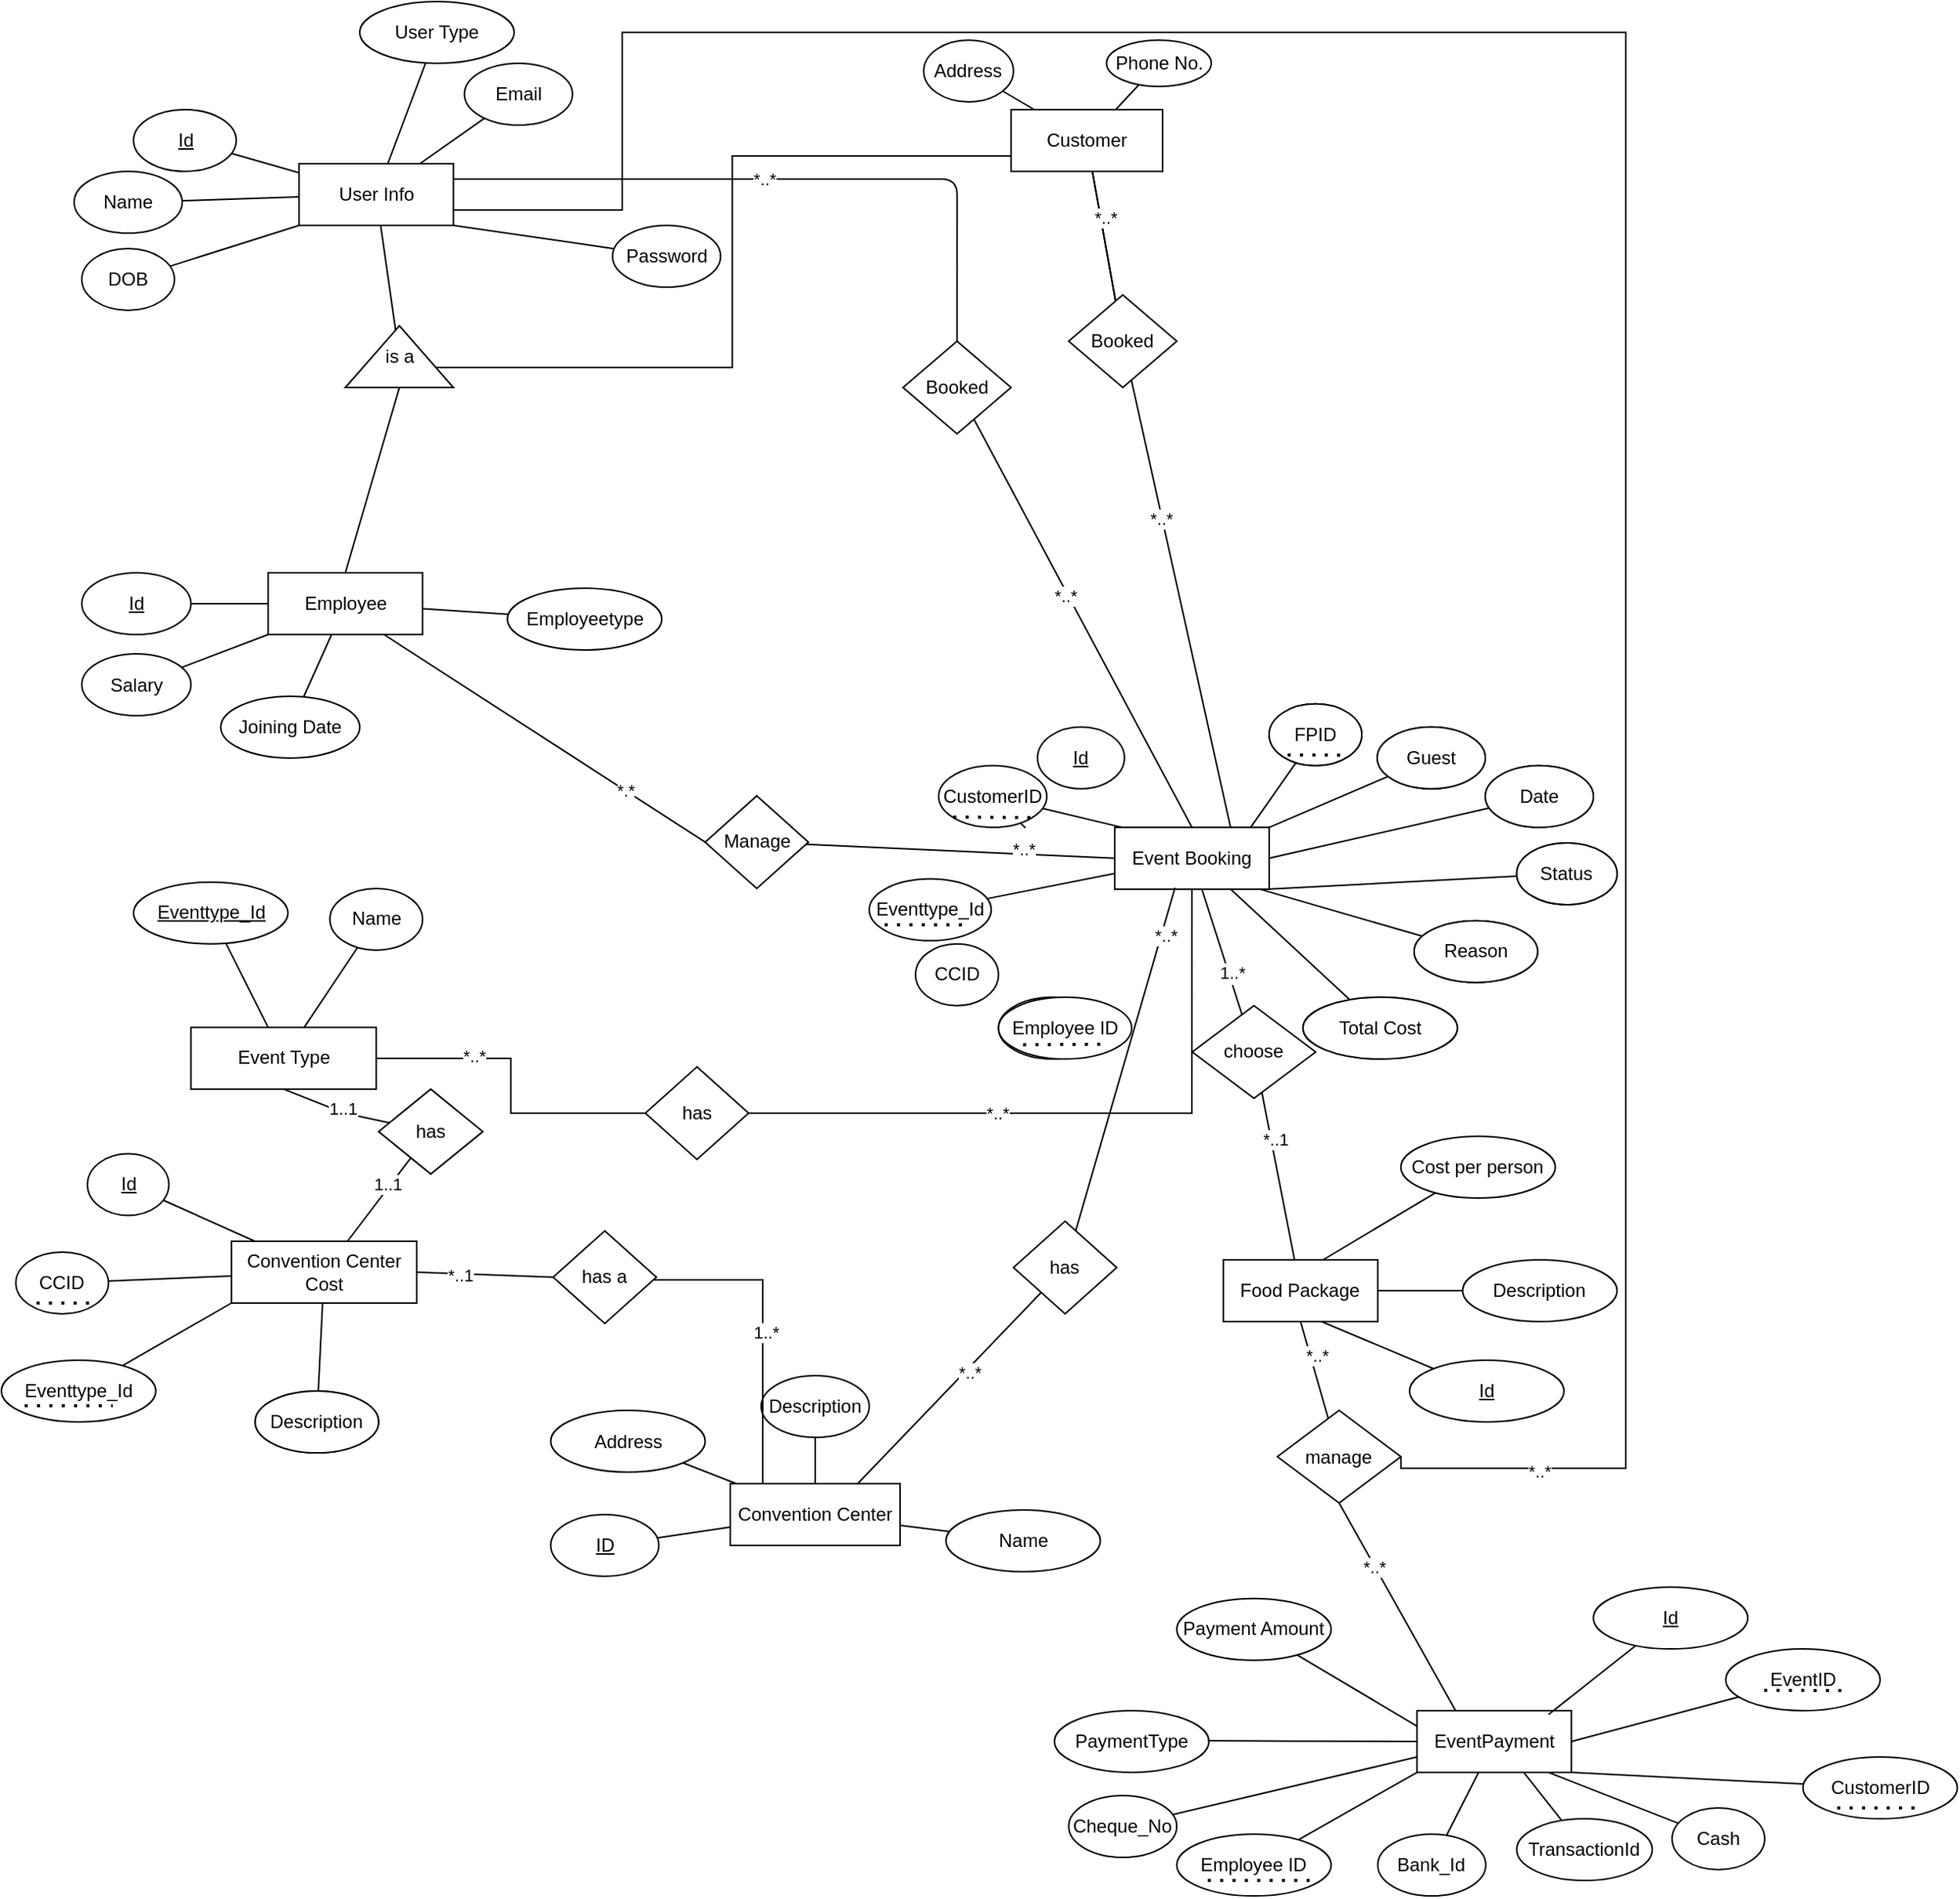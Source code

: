 <mxfile version="14.7.2" type="github">
  <diagram id="667UKBAZMkuKN2_vxPIx" name="Page-1">
    <mxGraphModel dx="854" dy="1568" grid="1" gridSize="10" guides="1" tooltips="1" connect="1" arrows="1" fold="1" page="1" pageScale="1" pageWidth="850" pageHeight="1100" math="0" shadow="0">
      <root>
        <mxCell id="0" />
        <mxCell id="1" parent="0" />
        <mxCell id="iq4_zU8uzsKBCmtEDNEx-7" value="Convention Center Cost" style="whiteSpace=wrap;html=1;align=center;" parent="1" vertex="1">
          <mxGeometry x="156.89" y="663" width="120" height="40" as="geometry" />
        </mxCell>
        <mxCell id="ZvQljmAucY4WJeobZymg-52" value="" style="edgeStyle=none;rounded=0;orthogonalLoop=1;jettySize=auto;html=1;startArrow=none;startFill=0;endArrow=none;endFill=0;" parent="1" source="iq4_zU8uzsKBCmtEDNEx-9" target="iq4_zU8uzsKBCmtEDNEx-7" edge="1">
          <mxGeometry relative="1" as="geometry" />
        </mxCell>
        <mxCell id="iq4_zU8uzsKBCmtEDNEx-9" value="CCID" style="ellipse;whiteSpace=wrap;html=1;align=center;" parent="1" vertex="1">
          <mxGeometry x="17.25" y="670" width="60" height="40" as="geometry" />
        </mxCell>
        <mxCell id="ZvQljmAucY4WJeobZymg-53" value="" style="edgeStyle=none;rounded=0;orthogonalLoop=1;jettySize=auto;html=1;startArrow=none;startFill=0;endArrow=none;endFill=0;entryX=0;entryY=1;entryDx=0;entryDy=0;" parent="1" source="iq4_zU8uzsKBCmtEDNEx-10" target="iq4_zU8uzsKBCmtEDNEx-7" edge="1">
          <mxGeometry relative="1" as="geometry" />
        </mxCell>
        <mxCell id="iq4_zU8uzsKBCmtEDNEx-10" value="Eventtype_Id" style="ellipse;whiteSpace=wrap;html=1;align=center;" parent="1" vertex="1">
          <mxGeometry x="7.92" y="740" width="100" height="40" as="geometry" />
        </mxCell>
        <mxCell id="iq4_zU8uzsKBCmtEDNEx-11" value="Description" style="ellipse;whiteSpace=wrap;html=1;align=center;" parent="1" vertex="1">
          <mxGeometry x="172.25" y="760" width="80" height="40" as="geometry" />
        </mxCell>
        <mxCell id="ZvQljmAucY4WJeobZymg-54" value="" style="edgeStyle=none;rounded=0;orthogonalLoop=1;jettySize=auto;html=1;startArrow=none;startFill=0;endArrow=none;endFill=0;" parent="1" source="iq4_zU8uzsKBCmtEDNEx-16" target="iq4_zU8uzsKBCmtEDNEx-7" edge="1">
          <mxGeometry relative="1" as="geometry" />
        </mxCell>
        <mxCell id="iq4_zU8uzsKBCmtEDNEx-16" value="Description" style="ellipse;whiteSpace=wrap;html=1;align=center;" parent="1" vertex="1">
          <mxGeometry x="172.25" y="760" width="80" height="40" as="geometry" />
        </mxCell>
        <mxCell id="ZvQljmAucY4WJeobZymg-81" value="" style="edgeStyle=none;rounded=0;orthogonalLoop=1;jettySize=auto;html=1;startArrow=none;startFill=0;endArrow=none;endFill=0;" parent="1" source="iq4_zU8uzsKBCmtEDNEx-24" target="iq4_zU8uzsKBCmtEDNEx-34" edge="1">
          <mxGeometry relative="1" as="geometry" />
        </mxCell>
        <mxCell id="iq4_zU8uzsKBCmtEDNEx-24" value="User Type" style="ellipse;whiteSpace=wrap;html=1;align=center;" parent="1" vertex="1">
          <mxGeometry x="240.0" y="-140.0" width="100" height="40" as="geometry" />
        </mxCell>
        <mxCell id="iq4_zU8uzsKBCmtEDNEx-34" value="User Info" style="whiteSpace=wrap;html=1;align=center;" parent="1" vertex="1">
          <mxGeometry x="200.69" y="-35" width="100" height="40" as="geometry" />
        </mxCell>
        <mxCell id="ZvQljmAucY4WJeobZymg-86" value="" style="edgeStyle=none;rounded=0;orthogonalLoop=1;jettySize=auto;html=1;startArrow=none;startFill=0;endArrow=none;endFill=0;" parent="1" source="iq4_zU8uzsKBCmtEDNEx-36" target="iq4_zU8uzsKBCmtEDNEx-34" edge="1">
          <mxGeometry relative="1" as="geometry" />
        </mxCell>
        <mxCell id="iq4_zU8uzsKBCmtEDNEx-36" value="Name" style="ellipse;whiteSpace=wrap;html=1;align=center;" parent="1" vertex="1">
          <mxGeometry x="55.01" y="-30" width="70" height="40" as="geometry" />
        </mxCell>
        <mxCell id="ZvQljmAucY4WJeobZymg-87" value="" style="edgeStyle=none;rounded=0;orthogonalLoop=1;jettySize=auto;html=1;startArrow=none;startFill=0;endArrow=none;endFill=0;entryX=0;entryY=1;entryDx=0;entryDy=0;" parent="1" source="iq4_zU8uzsKBCmtEDNEx-37" target="iq4_zU8uzsKBCmtEDNEx-34" edge="1">
          <mxGeometry relative="1" as="geometry" />
        </mxCell>
        <mxCell id="iq4_zU8uzsKBCmtEDNEx-37" value="DOB" style="ellipse;whiteSpace=wrap;html=1;align=center;" parent="1" vertex="1">
          <mxGeometry x="60" y="20" width="60" height="40" as="geometry" />
        </mxCell>
        <mxCell id="FkGovBZL00Y8VWw1nEfv-1" value="" style="rounded=0;orthogonalLoop=1;jettySize=auto;html=1;endArrow=none;endFill=0;" edge="1" parent="1" source="iq4_zU8uzsKBCmtEDNEx-38" target="eFthh9odj2DSjUtI8JYg-9">
          <mxGeometry relative="1" as="geometry" />
        </mxCell>
        <mxCell id="iq4_zU8uzsKBCmtEDNEx-38" value="Address" style="ellipse;whiteSpace=wrap;html=1;align=center;" parent="1" vertex="1">
          <mxGeometry x="605.28" y="-115" width="58.14" height="40" as="geometry" />
        </mxCell>
        <mxCell id="ZvQljmAucY4WJeobZymg-89" value="" style="rounded=0;orthogonalLoop=1;jettySize=auto;html=1;startArrow=none;startFill=0;endArrow=none;endFill=0;" parent="1" source="iq4_zU8uzsKBCmtEDNEx-39" target="iq4_zU8uzsKBCmtEDNEx-34" edge="1">
          <mxGeometry relative="1" as="geometry" />
        </mxCell>
        <mxCell id="iq4_zU8uzsKBCmtEDNEx-39" value="Email" style="ellipse;whiteSpace=wrap;html=1;align=center;" parent="1" vertex="1">
          <mxGeometry x="307.81" y="-100" width="70" height="40" as="geometry" />
        </mxCell>
        <mxCell id="FkGovBZL00Y8VWw1nEfv-2" value="" style="edgeStyle=none;rounded=0;orthogonalLoop=1;jettySize=auto;html=1;endArrow=none;endFill=0;" edge="1" parent="1" source="iq4_zU8uzsKBCmtEDNEx-40" target="eFthh9odj2DSjUtI8JYg-9">
          <mxGeometry relative="1" as="geometry" />
        </mxCell>
        <mxCell id="iq4_zU8uzsKBCmtEDNEx-40" value="Phone No." style="ellipse;whiteSpace=wrap;html=1;align=center;" parent="1" vertex="1">
          <mxGeometry x="723.73" y="-115" width="67.82" height="30" as="geometry" />
        </mxCell>
        <mxCell id="iq4_zU8uzsKBCmtEDNEx-41" value="" style="line;strokeWidth=1;rotatable=0;dashed=0;labelPosition=right;align=left;verticalAlign=middle;spacingTop=0;spacingLeft=6;points=[];portConstraint=eastwest;" parent="1" vertex="1">
          <mxGeometry x="257.5" y="-80" height="10" as="geometry" />
        </mxCell>
        <mxCell id="iq4_zU8uzsKBCmtEDNEx-103" value="Employee" style="whiteSpace=wrap;html=1;align=center;" parent="1" vertex="1">
          <mxGeometry x="180.69" y="230" width="100" height="40" as="geometry" />
        </mxCell>
        <mxCell id="ZvQljmAucY4WJeobZymg-62" value="" style="edgeStyle=none;rounded=0;orthogonalLoop=1;jettySize=auto;html=1;startArrow=none;startFill=0;endArrow=none;endFill=0;" parent="1" source="iq4_zU8uzsKBCmtEDNEx-105" target="iq4_zU8uzsKBCmtEDNEx-103" edge="1">
          <mxGeometry relative="1" as="geometry" />
        </mxCell>
        <mxCell id="iq4_zU8uzsKBCmtEDNEx-105" value="Joining Date" style="ellipse;whiteSpace=wrap;html=1;align=center;" parent="1" vertex="1">
          <mxGeometry x="150" y="310" width="90" height="40" as="geometry" />
        </mxCell>
        <mxCell id="ZvQljmAucY4WJeobZymg-60" value="" style="edgeStyle=none;rounded=0;orthogonalLoop=1;jettySize=auto;html=1;startArrow=none;startFill=0;endArrow=none;endFill=0;" parent="1" source="iq4_zU8uzsKBCmtEDNEx-111" target="iq4_zU8uzsKBCmtEDNEx-103" edge="1">
          <mxGeometry relative="1" as="geometry" />
        </mxCell>
        <mxCell id="iq4_zU8uzsKBCmtEDNEx-111" value="Id" style="ellipse;whiteSpace=wrap;html=1;align=center;fontStyle=4;" parent="1" vertex="1">
          <mxGeometry x="60" y="230" width="70.69" height="40" as="geometry" />
        </mxCell>
        <mxCell id="ZvQljmAucY4WJeobZymg-63" value="" style="edgeStyle=none;rounded=0;orthogonalLoop=1;jettySize=auto;html=1;startArrow=none;startFill=0;endArrow=none;endFill=0;" parent="1" source="iq4_zU8uzsKBCmtEDNEx-112" target="iq4_zU8uzsKBCmtEDNEx-103" edge="1">
          <mxGeometry relative="1" as="geometry" />
        </mxCell>
        <mxCell id="iq4_zU8uzsKBCmtEDNEx-112" value="Employeetype" style="ellipse;whiteSpace=wrap;html=1;align=center;" parent="1" vertex="1">
          <mxGeometry x="335.64" y="240" width="100" height="40" as="geometry" />
        </mxCell>
        <mxCell id="ZvQljmAucY4WJeobZymg-61" value="" style="edgeStyle=none;rounded=0;orthogonalLoop=1;jettySize=auto;html=1;startArrow=none;startFill=0;endArrow=none;endFill=0;entryX=0;entryY=1;entryDx=0;entryDy=0;" parent="1" source="iq4_zU8uzsKBCmtEDNEx-113" target="iq4_zU8uzsKBCmtEDNEx-103" edge="1">
          <mxGeometry relative="1" as="geometry" />
        </mxCell>
        <mxCell id="iq4_zU8uzsKBCmtEDNEx-113" value="Salary" style="ellipse;whiteSpace=wrap;html=1;align=center;" parent="1" vertex="1">
          <mxGeometry x="60" y="282.5" width="70.69" height="40" as="geometry" />
        </mxCell>
        <mxCell id="Gzfp780XZHJY38I-ThZH-5" value="" style="edgeStyle=none;rounded=0;orthogonalLoop=1;jettySize=auto;html=1;endArrow=none;endFill=0;entryX=0.5;entryY=0;entryDx=0;entryDy=0;exitX=0;exitY=0.5;exitDx=0;exitDy=0;" parent="1" source="3g2rc1PWCCfqW4LrIphg-3" target="iq4_zU8uzsKBCmtEDNEx-103" edge="1">
          <mxGeometry relative="1" as="geometry">
            <mxPoint x="259.263" y="123.885" as="sourcePoint" />
          </mxGeometry>
        </mxCell>
        <mxCell id="3g2rc1PWCCfqW4LrIphg-2" value="" style="edgeStyle=orthogonalEdgeStyle;rounded=0;orthogonalLoop=1;jettySize=auto;html=1;entryX=0;entryY=0.75;entryDx=0;entryDy=0;endArrow=none;endFill=0;exitX=0.325;exitY=0.821;exitDx=0;exitDy=0;exitPerimeter=0;" parent="1" source="3g2rc1PWCCfqW4LrIphg-3" target="eFthh9odj2DSjUtI8JYg-9" edge="1">
          <mxGeometry relative="1" as="geometry">
            <mxPoint x="297.25" y="100" as="sourcePoint" />
          </mxGeometry>
        </mxCell>
        <mxCell id="iq4_zU8uzsKBCmtEDNEx-152" value="Event" style="whiteSpace=wrap;html=1;align=center;" parent="1" vertex="1">
          <mxGeometry x="729.04" y="394.91" width="100" height="40" as="geometry" />
        </mxCell>
        <mxCell id="ZvQljmAucY4WJeobZymg-48" value="" style="edgeStyle=none;rounded=0;orthogonalLoop=1;jettySize=auto;html=1;startArrow=none;startFill=0;endArrow=none;endFill=0;entryX=0.09;entryY=0.026;entryDx=0;entryDy=0;entryPerimeter=0;" parent="1" source="iq4_zU8uzsKBCmtEDNEx-154" target="iq4_zU8uzsKBCmtEDNEx-175" edge="1">
          <mxGeometry relative="1" as="geometry">
            <mxPoint x="750" y="390" as="targetPoint" />
          </mxGeometry>
        </mxCell>
        <mxCell id="iq4_zU8uzsKBCmtEDNEx-154" value="CustomerID" style="ellipse;whiteSpace=wrap;html=1;align=center;" parent="1" vertex="1">
          <mxGeometry x="615" y="354.91" width="70" height="40" as="geometry" />
        </mxCell>
        <mxCell id="iq4_zU8uzsKBCmtEDNEx-157" value="FPID" style="ellipse;whiteSpace=wrap;html=1;align=center;" parent="1" vertex="1">
          <mxGeometry x="829.04" y="314.91" width="60" height="40" as="geometry" />
        </mxCell>
        <mxCell id="iq4_zU8uzsKBCmtEDNEx-158" value="Guest" style="ellipse;whiteSpace=wrap;html=1;align=center;" parent="1" vertex="1">
          <mxGeometry x="899.04" y="329.91" width="70" height="40" as="geometry" />
        </mxCell>
        <mxCell id="iq4_zU8uzsKBCmtEDNEx-159" value="Date" style="ellipse;whiteSpace=wrap;html=1;align=center;" parent="1" vertex="1">
          <mxGeometry x="969.04" y="354.91" width="70" height="40" as="geometry" />
        </mxCell>
        <mxCell id="iq4_zU8uzsKBCmtEDNEx-160" value="Status" style="ellipse;whiteSpace=wrap;html=1;align=center;" parent="1" vertex="1">
          <mxGeometry x="989.37" y="404.95" width="65" height="40" as="geometry" />
        </mxCell>
        <mxCell id="iq4_zU8uzsKBCmtEDNEx-161" value="Reason" style="ellipse;whiteSpace=wrap;html=1;align=center;" parent="1" vertex="1">
          <mxGeometry x="922.93" y="455.35" width="80" height="40" as="geometry" />
        </mxCell>
        <mxCell id="iq4_zU8uzsKBCmtEDNEx-162" value="Employee ID" style="ellipse;whiteSpace=wrap;html=1;align=center;" parent="1" vertex="1">
          <mxGeometry x="653.73" y="504.91" width="70" height="40" as="geometry" />
        </mxCell>
        <mxCell id="iq4_zU8uzsKBCmtEDNEx-163" value="Total Cost" style="ellipse;whiteSpace=wrap;html=1;align=center;" parent="1" vertex="1">
          <mxGeometry x="850.96" y="504.91" width="100" height="40" as="geometry" />
        </mxCell>
        <mxCell id="iq4_zU8uzsKBCmtEDNEx-175" value="Event Booking" style="whiteSpace=wrap;html=1;align=center;" parent="1" vertex="1">
          <mxGeometry x="729.04" y="394.91" width="100" height="40" as="geometry" />
        </mxCell>
        <mxCell id="ZvQljmAucY4WJeobZymg-37" value="" style="edgeStyle=none;rounded=0;orthogonalLoop=1;jettySize=auto;html=1;startArrow=none;startFill=0;endArrow=none;endFill=0;entryX=0.88;entryY=0.001;entryDx=0;entryDy=0;entryPerimeter=0;" parent="1" source="iq4_zU8uzsKBCmtEDNEx-180" target="iq4_zU8uzsKBCmtEDNEx-175" edge="1">
          <mxGeometry relative="1" as="geometry" />
        </mxCell>
        <mxCell id="iq4_zU8uzsKBCmtEDNEx-180" value="FPID" style="ellipse;whiteSpace=wrap;html=1;align=center;" parent="1" vertex="1">
          <mxGeometry x="829.04" y="314.91" width="60" height="40" as="geometry" />
        </mxCell>
        <mxCell id="ZvQljmAucY4WJeobZymg-38" value="" style="edgeStyle=none;rounded=0;orthogonalLoop=1;jettySize=auto;html=1;startArrow=none;startFill=0;endArrow=none;endFill=0;entryX=1;entryY=0;entryDx=0;entryDy=0;" parent="1" source="iq4_zU8uzsKBCmtEDNEx-181" target="iq4_zU8uzsKBCmtEDNEx-175" edge="1">
          <mxGeometry relative="1" as="geometry" />
        </mxCell>
        <mxCell id="iq4_zU8uzsKBCmtEDNEx-181" value="Guest" style="ellipse;whiteSpace=wrap;html=1;align=center;" parent="1" vertex="1">
          <mxGeometry x="899.04" y="329.91" width="70" height="40" as="geometry" />
        </mxCell>
        <mxCell id="ZvQljmAucY4WJeobZymg-40" value="" style="edgeStyle=none;rounded=0;orthogonalLoop=1;jettySize=auto;html=1;startArrow=none;startFill=0;endArrow=none;endFill=0;entryX=1;entryY=0.5;entryDx=0;entryDy=0;" parent="1" source="iq4_zU8uzsKBCmtEDNEx-182" target="iq4_zU8uzsKBCmtEDNEx-175" edge="1">
          <mxGeometry relative="1" as="geometry">
            <mxPoint x="964" y="361" as="targetPoint" />
          </mxGeometry>
        </mxCell>
        <mxCell id="iq4_zU8uzsKBCmtEDNEx-182" value="Date" style="ellipse;whiteSpace=wrap;html=1;align=center;" parent="1" vertex="1">
          <mxGeometry x="969.04" y="354.91" width="70" height="40" as="geometry" />
        </mxCell>
        <mxCell id="ZvQljmAucY4WJeobZymg-41" value="" style="edgeStyle=none;rounded=0;orthogonalLoop=1;jettySize=auto;html=1;startArrow=none;startFill=0;endArrow=none;endFill=0;entryX=1;entryY=1;entryDx=0;entryDy=0;" parent="1" source="iq4_zU8uzsKBCmtEDNEx-183" target="iq4_zU8uzsKBCmtEDNEx-175" edge="1">
          <mxGeometry relative="1" as="geometry" />
        </mxCell>
        <mxCell id="iq4_zU8uzsKBCmtEDNEx-183" value="Status" style="ellipse;whiteSpace=wrap;html=1;align=center;" parent="1" vertex="1">
          <mxGeometry x="989.37" y="404.95" width="65" height="40" as="geometry" />
        </mxCell>
        <mxCell id="ZvQljmAucY4WJeobZymg-42" value="" style="edgeStyle=none;rounded=0;orthogonalLoop=1;jettySize=auto;html=1;startArrow=none;startFill=0;endArrow=none;endFill=0;entryX=0.94;entryY=1.001;entryDx=0;entryDy=0;entryPerimeter=0;" parent="1" source="iq4_zU8uzsKBCmtEDNEx-184" target="iq4_zU8uzsKBCmtEDNEx-175" edge="1">
          <mxGeometry relative="1" as="geometry" />
        </mxCell>
        <mxCell id="iq4_zU8uzsKBCmtEDNEx-184" value="Reason" style="ellipse;whiteSpace=wrap;html=1;align=center;" parent="1" vertex="1">
          <mxGeometry x="922.93" y="455.35" width="80" height="40" as="geometry" />
        </mxCell>
        <mxCell id="iq4_zU8uzsKBCmtEDNEx-185" value="Employee ID" style="ellipse;whiteSpace=wrap;html=1;align=center;" parent="1" vertex="1">
          <mxGeometry x="653.73" y="504.91" width="86.27" height="40" as="geometry" />
        </mxCell>
        <mxCell id="ZvQljmAucY4WJeobZymg-43" value="" style="edgeStyle=none;rounded=0;orthogonalLoop=1;jettySize=auto;html=1;startArrow=none;startFill=0;endArrow=none;endFill=0;entryX=0.75;entryY=1;entryDx=0;entryDy=0;" parent="1" source="iq4_zU8uzsKBCmtEDNEx-186" target="iq4_zU8uzsKBCmtEDNEx-175" edge="1">
          <mxGeometry relative="1" as="geometry" />
        </mxCell>
        <mxCell id="iq4_zU8uzsKBCmtEDNEx-186" value="Total Cost" style="ellipse;whiteSpace=wrap;html=1;align=center;" parent="1" vertex="1">
          <mxGeometry x="850.96" y="504.91" width="100" height="40" as="geometry" />
        </mxCell>
        <mxCell id="iq4_zU8uzsKBCmtEDNEx-198" value="Event Type" style="rounded=0;whiteSpace=wrap;html=1;" parent="1" vertex="1">
          <mxGeometry x="130.69" y="524.45" width="120" height="40" as="geometry" />
        </mxCell>
        <mxCell id="ZvQljmAucY4WJeobZymg-59" value="" style="edgeStyle=none;rounded=0;orthogonalLoop=1;jettySize=auto;html=1;startArrow=none;startFill=0;endArrow=none;endFill=0;" parent="1" source="iq4_zU8uzsKBCmtEDNEx-200" target="iq4_zU8uzsKBCmtEDNEx-198" edge="1">
          <mxGeometry relative="1" as="geometry" />
        </mxCell>
        <mxCell id="iq4_zU8uzsKBCmtEDNEx-200" value="Name" style="ellipse;whiteSpace=wrap;html=1;align=center;" parent="1" vertex="1">
          <mxGeometry x="220.69" y="434.45" width="60" height="40" as="geometry" />
        </mxCell>
        <mxCell id="ZvQljmAucY4WJeobZymg-58" value="" style="edgeStyle=none;rounded=0;orthogonalLoop=1;jettySize=auto;html=1;startArrow=none;startFill=0;endArrow=none;endFill=0;" parent="1" source="iq4_zU8uzsKBCmtEDNEx-203" target="iq4_zU8uzsKBCmtEDNEx-198" edge="1">
          <mxGeometry relative="1" as="geometry" />
        </mxCell>
        <mxCell id="iq4_zU8uzsKBCmtEDNEx-203" value="Eventtype_Id" style="ellipse;whiteSpace=wrap;html=1;align=center;fontStyle=4;" parent="1" vertex="1">
          <mxGeometry x="93.5" y="430.35" width="100" height="40" as="geometry" />
        </mxCell>
        <mxCell id="iq4_zU8uzsKBCmtEDNEx-205" value="Id" style="ellipse;whiteSpace=wrap;html=1;align=center;fontStyle=4;" parent="1" vertex="1">
          <mxGeometry x="679.04" y="329.91" width="56.27" height="40" as="geometry" />
        </mxCell>
        <mxCell id="ZvQljmAucY4WJeobZymg-46" value="" style="edgeStyle=none;rounded=0;orthogonalLoop=1;jettySize=auto;html=1;startArrow=none;startFill=0;endArrow=none;endFill=0;" parent="1" source="iq4_zU8uzsKBCmtEDNEx-206" target="iq4_zU8uzsKBCmtEDNEx-175" edge="1">
          <mxGeometry relative="1" as="geometry" />
        </mxCell>
        <mxCell id="iq4_zU8uzsKBCmtEDNEx-206" value="Eventtype_Id" style="ellipse;whiteSpace=wrap;html=1;align=center;" parent="1" vertex="1">
          <mxGeometry x="570" y="428.3" width="79.04" height="40" as="geometry" />
        </mxCell>
        <mxCell id="iq4_zU8uzsKBCmtEDNEx-208" value="CCID" style="ellipse;whiteSpace=wrap;html=1;align=center;" parent="1" vertex="1">
          <mxGeometry x="600" y="470.35" width="53.73" height="40" as="geometry" />
        </mxCell>
        <mxCell id="iq4_zU8uzsKBCmtEDNEx-222" value="Food Package" style="whiteSpace=wrap;html=1;align=center;" parent="1" vertex="1">
          <mxGeometry x="799.37" y="675" width="100" height="40" as="geometry" />
        </mxCell>
        <mxCell id="ZvQljmAucY4WJeobZymg-35" value="" style="edgeStyle=none;rounded=0;orthogonalLoop=1;jettySize=auto;html=1;startArrow=none;startFill=0;endArrow=none;endFill=0;entryX=1;entryY=0.5;entryDx=0;entryDy=0;" parent="1" source="iq4_zU8uzsKBCmtEDNEx-224" target="iq4_zU8uzsKBCmtEDNEx-222" edge="1">
          <mxGeometry relative="1" as="geometry" />
        </mxCell>
        <mxCell id="iq4_zU8uzsKBCmtEDNEx-224" value="Description" style="ellipse;whiteSpace=wrap;html=1;align=center;" parent="1" vertex="1">
          <mxGeometry x="954.37" y="675" width="100" height="40" as="geometry" />
        </mxCell>
        <mxCell id="ZvQljmAucY4WJeobZymg-36" value="" style="edgeStyle=none;rounded=0;orthogonalLoop=1;jettySize=auto;html=1;startArrow=none;startFill=0;endArrow=none;endFill=0;entryX=0.646;entryY=0;entryDx=0;entryDy=0;entryPerimeter=0;" parent="1" source="iq4_zU8uzsKBCmtEDNEx-225" target="iq4_zU8uzsKBCmtEDNEx-222" edge="1">
          <mxGeometry relative="1" as="geometry" />
        </mxCell>
        <mxCell id="iq4_zU8uzsKBCmtEDNEx-225" value="Cost per person" style="ellipse;whiteSpace=wrap;html=1;align=center;" parent="1" vertex="1">
          <mxGeometry x="914.37" y="595" width="100" height="40" as="geometry" />
        </mxCell>
        <mxCell id="ZvQljmAucY4WJeobZymg-34" value="" style="rounded=0;orthogonalLoop=1;jettySize=auto;html=1;startArrow=none;startFill=0;endArrow=none;endFill=0;entryX=0.636;entryY=1;entryDx=0;entryDy=0;entryPerimeter=0;" parent="1" source="iq4_zU8uzsKBCmtEDNEx-229" target="iq4_zU8uzsKBCmtEDNEx-222" edge="1">
          <mxGeometry relative="1" as="geometry" />
        </mxCell>
        <mxCell id="iq4_zU8uzsKBCmtEDNEx-229" value="Id" style="ellipse;whiteSpace=wrap;html=1;align=center;fontStyle=4;" parent="1" vertex="1">
          <mxGeometry x="920" y="740" width="100" height="40" as="geometry" />
        </mxCell>
        <mxCell id="ZvQljmAucY4WJeobZymg-51" value="" style="edgeStyle=none;rounded=0;orthogonalLoop=1;jettySize=auto;html=1;startArrow=none;startFill=0;endArrow=none;endFill=0;" parent="1" source="iq4_zU8uzsKBCmtEDNEx-230" target="iq4_zU8uzsKBCmtEDNEx-7" edge="1">
          <mxGeometry relative="1" as="geometry" />
        </mxCell>
        <mxCell id="iq4_zU8uzsKBCmtEDNEx-230" value="Id" style="ellipse;whiteSpace=wrap;html=1;align=center;fontStyle=4;" parent="1" vertex="1">
          <mxGeometry x="63.63" y="606.25" width="52.75" height="40" as="geometry" />
        </mxCell>
        <mxCell id="iq4_zU8uzsKBCmtEDNEx-231" value="Convention Center" style="whiteSpace=wrap;html=1;align=center;" parent="1" vertex="1">
          <mxGeometry x="480" y="820" width="110" height="40" as="geometry" />
        </mxCell>
        <mxCell id="ZvQljmAucY4WJeobZymg-28" value="" style="edgeStyle=none;rounded=0;orthogonalLoop=1;jettySize=auto;html=1;startArrow=none;startFill=0;endArrow=none;endFill=0;" parent="1" source="iq4_zU8uzsKBCmtEDNEx-232" target="iq4_zU8uzsKBCmtEDNEx-231" edge="1">
          <mxGeometry relative="1" as="geometry" />
        </mxCell>
        <mxCell id="iq4_zU8uzsKBCmtEDNEx-232" value="ID" style="ellipse;whiteSpace=wrap;html=1;align=center;fontStyle=4;" parent="1" vertex="1">
          <mxGeometry x="363.73" y="840" width="70" height="40" as="geometry" />
        </mxCell>
        <mxCell id="ZvQljmAucY4WJeobZymg-27" value="" style="edgeStyle=none;rounded=0;orthogonalLoop=1;jettySize=auto;html=1;startArrow=none;startFill=0;endArrow=none;endFill=0;" parent="1" source="iq4_zU8uzsKBCmtEDNEx-240" target="iq4_zU8uzsKBCmtEDNEx-231" edge="1">
          <mxGeometry relative="1" as="geometry" />
        </mxCell>
        <mxCell id="iq4_zU8uzsKBCmtEDNEx-240" value="Address" style="ellipse;whiteSpace=wrap;html=1;align=center;" parent="1" vertex="1">
          <mxGeometry x="363.73" y="772.5" width="100" height="40" as="geometry" />
        </mxCell>
        <mxCell id="ZvQljmAucY4WJeobZymg-30" value="" style="edgeStyle=none;rounded=0;orthogonalLoop=1;jettySize=auto;html=1;startArrow=none;startFill=0;endArrow=none;endFill=0;" parent="1" source="iq4_zU8uzsKBCmtEDNEx-241" target="iq4_zU8uzsKBCmtEDNEx-231" edge="1">
          <mxGeometry relative="1" as="geometry" />
        </mxCell>
        <mxCell id="iq4_zU8uzsKBCmtEDNEx-241" value="Description" style="ellipse;whiteSpace=wrap;html=1;align=center;" parent="1" vertex="1">
          <mxGeometry x="500" y="750" width="70" height="40" as="geometry" />
        </mxCell>
        <mxCell id="ZvQljmAucY4WJeobZymg-29" value="" style="edgeStyle=none;rounded=0;orthogonalLoop=1;jettySize=auto;html=1;startArrow=none;startFill=0;endArrow=none;endFill=0;" parent="1" source="iq4_zU8uzsKBCmtEDNEx-242" target="iq4_zU8uzsKBCmtEDNEx-231" edge="1">
          <mxGeometry relative="1" as="geometry" />
        </mxCell>
        <mxCell id="iq4_zU8uzsKBCmtEDNEx-242" value="Name" style="ellipse;whiteSpace=wrap;html=1;align=center;" parent="1" vertex="1">
          <mxGeometry x="619.7" y="837.01" width="100" height="40" as="geometry" />
        </mxCell>
        <mxCell id="iq4_zU8uzsKBCmtEDNEx-243" value="EventPayment" style="whiteSpace=wrap;html=1;align=center;" parent="1" vertex="1">
          <mxGeometry x="924.78" y="967.01" width="100" height="40" as="geometry" />
        </mxCell>
        <mxCell id="ZvQljmAucY4WJeobZymg-19" value="" style="edgeStyle=none;rounded=0;orthogonalLoop=1;jettySize=auto;html=1;startArrow=none;startFill=0;endArrow=none;endFill=0;entryX=1;entryY=0.5;entryDx=0;entryDy=0;" parent="1" source="iq4_zU8uzsKBCmtEDNEx-245" target="iq4_zU8uzsKBCmtEDNEx-243" edge="1">
          <mxGeometry relative="1" as="geometry" />
        </mxCell>
        <mxCell id="iq4_zU8uzsKBCmtEDNEx-245" value="EventID" style="ellipse;whiteSpace=wrap;html=1;align=center;" parent="1" vertex="1">
          <mxGeometry x="1124.78" y="927.01" width="100" height="40" as="geometry" />
        </mxCell>
        <mxCell id="ZvQljmAucY4WJeobZymg-20" value="" style="edgeStyle=none;rounded=0;orthogonalLoop=1;jettySize=auto;html=1;startArrow=none;startFill=0;endArrow=none;endFill=0;entryX=1;entryY=1;entryDx=0;entryDy=0;" parent="1" source="iq4_zU8uzsKBCmtEDNEx-246" target="iq4_zU8uzsKBCmtEDNEx-243" edge="1">
          <mxGeometry relative="1" as="geometry" />
        </mxCell>
        <mxCell id="iq4_zU8uzsKBCmtEDNEx-246" value="CustomerID" style="ellipse;whiteSpace=wrap;html=1;align=center;" parent="1" vertex="1">
          <mxGeometry x="1174.78" y="997.01" width="100" height="40" as="geometry" />
        </mxCell>
        <mxCell id="iq4_zU8uzsKBCmtEDNEx-247" style="edgeStyle=orthogonalEdgeStyle;rounded=0;orthogonalLoop=1;jettySize=auto;html=1;exitX=0.5;exitY=1;exitDx=0;exitDy=0;" parent="1" edge="1">
          <mxGeometry relative="1" as="geometry">
            <mxPoint x="1098.44" y="917.01" as="sourcePoint" />
            <mxPoint x="1098.44" y="917.01" as="targetPoint" />
          </mxGeometry>
        </mxCell>
        <mxCell id="ZvQljmAucY4WJeobZymg-17" value="" style="edgeStyle=none;rounded=0;orthogonalLoop=1;jettySize=auto;html=1;startArrow=none;startFill=0;entryX=0;entryY=0.25;entryDx=0;entryDy=0;endArrow=none;endFill=0;" parent="1" source="iq4_zU8uzsKBCmtEDNEx-248" target="iq4_zU8uzsKBCmtEDNEx-243" edge="1">
          <mxGeometry relative="1" as="geometry" />
        </mxCell>
        <mxCell id="iq4_zU8uzsKBCmtEDNEx-248" value="Payment Amount" style="ellipse;whiteSpace=wrap;html=1;align=center;" parent="1" vertex="1">
          <mxGeometry x="769.2" y="894.34" width="100" height="40" as="geometry" />
        </mxCell>
        <mxCell id="iq4_zU8uzsKBCmtEDNEx-249" value="PaymentType" style="ellipse;whiteSpace=wrap;html=1;align=center;" parent="1" vertex="1">
          <mxGeometry x="690" y="967.01" width="100" height="40" as="geometry" />
        </mxCell>
        <mxCell id="eFthh9odj2DSjUtI8JYg-4" value="" style="edgeStyle=none;rounded=0;orthogonalLoop=1;jettySize=auto;html=1;endArrow=none;endFill=0;entryX=0;entryY=1;entryDx=0;entryDy=0;" parent="1" source="iq4_zU8uzsKBCmtEDNEx-250" target="iq4_zU8uzsKBCmtEDNEx-243" edge="1">
          <mxGeometry relative="1" as="geometry" />
        </mxCell>
        <mxCell id="iq4_zU8uzsKBCmtEDNEx-250" value="Employee ID" style="ellipse;whiteSpace=wrap;html=1;align=center;" parent="1" vertex="1">
          <mxGeometry x="769.2" y="1047.01" width="100" height="40" as="geometry" />
        </mxCell>
        <mxCell id="ZvQljmAucY4WJeobZymg-18" value="" style="edgeStyle=none;rounded=0;orthogonalLoop=1;jettySize=auto;html=1;startArrow=none;startFill=0;endArrow=none;endFill=0;entryX=0.852;entryY=0.063;entryDx=0;entryDy=0;entryPerimeter=0;" parent="1" source="iq4_zU8uzsKBCmtEDNEx-257" target="iq4_zU8uzsKBCmtEDNEx-243" edge="1">
          <mxGeometry relative="1" as="geometry" />
        </mxCell>
        <mxCell id="iq4_zU8uzsKBCmtEDNEx-257" value="Id" style="ellipse;whiteSpace=wrap;html=1;align=center;fontStyle=4;" parent="1" vertex="1">
          <mxGeometry x="1039.04" y="887.01" width="100" height="40" as="geometry" />
        </mxCell>
        <mxCell id="ZvQljmAucY4WJeobZymg-79" value="" style="rounded=0;orthogonalLoop=1;jettySize=auto;html=1;startArrow=none;startFill=0;endArrow=none;endFill=0;entryX=1;entryY=1;entryDx=0;entryDy=0;" parent="1" source="Gzfp780XZHJY38I-ThZH-1" target="iq4_zU8uzsKBCmtEDNEx-34" edge="1">
          <mxGeometry relative="1" as="geometry" />
        </mxCell>
        <mxCell id="Gzfp780XZHJY38I-ThZH-1" value="Password" style="ellipse;whiteSpace=wrap;html=1;align=center;" parent="1" vertex="1">
          <mxGeometry x="403.73" y="5" width="70" height="40" as="geometry" />
        </mxCell>
        <mxCell id="ZvQljmAucY4WJeobZymg-74" value="" style="edgeStyle=none;rounded=0;orthogonalLoop=1;jettySize=auto;html=1;startArrow=none;startFill=0;endArrow=none;endFill=0;entryX=0.5;entryY=0;entryDx=0;entryDy=0;" parent="1" source="SQVfS9ZGtGnzBnDmVaWN-7" target="iq4_zU8uzsKBCmtEDNEx-175" edge="1">
          <mxGeometry relative="1" as="geometry">
            <mxPoint x="780" y="390" as="targetPoint" />
          </mxGeometry>
        </mxCell>
        <mxCell id="G7Bkg5B2__WBxhy721gZ-2" value="*..*" style="edgeLabel;html=1;align=center;verticalAlign=middle;resizable=0;points=[];" parent="ZvQljmAucY4WJeobZymg-74" vertex="1" connectable="0">
          <mxGeometry x="-0.143" y="-2" relative="1" as="geometry">
            <mxPoint as="offset" />
          </mxGeometry>
        </mxCell>
        <mxCell id="SQVfS9ZGtGnzBnDmVaWN-7" value="Booked" style="shape=rhombus;perimeter=rhombusPerimeter;whiteSpace=wrap;html=1;align=center;" parent="1" vertex="1">
          <mxGeometry x="591.86" y="80" width="70" height="60" as="geometry" />
        </mxCell>
        <mxCell id="ZvQljmAucY4WJeobZymg-69" value="" style="edgeStyle=none;rounded=0;orthogonalLoop=1;jettySize=auto;html=1;startArrow=none;startFill=0;endArrow=none;endFill=0;entryX=0;entryY=0.5;entryDx=0;entryDy=0;" parent="1" source="SQVfS9ZGtGnzBnDmVaWN-10" target="iq4_zU8uzsKBCmtEDNEx-175" edge="1">
          <mxGeometry relative="1" as="geometry" />
        </mxCell>
        <mxCell id="ZvQljmAucY4WJeobZymg-71" value="*..*" style="edgeLabel;html=1;align=center;verticalAlign=middle;resizable=0;points=[];" parent="ZvQljmAucY4WJeobZymg-69" vertex="1" connectable="0">
          <mxGeometry x="0.408" y="3" relative="1" as="geometry">
            <mxPoint as="offset" />
          </mxGeometry>
        </mxCell>
        <mxCell id="SQVfS9ZGtGnzBnDmVaWN-10" value="Manage" style="shape=rhombus;perimeter=rhombusPerimeter;whiteSpace=wrap;html=1;align=center;" parent="1" vertex="1">
          <mxGeometry x="463.73" y="374.45" width="66.88" height="60" as="geometry" />
        </mxCell>
        <mxCell id="SQVfS9ZGtGnzBnDmVaWN-21" style="edgeStyle=none;rounded=0;orthogonalLoop=1;jettySize=auto;html=1;exitX=0;exitY=0.5;exitDx=0;exitDy=0;exitPerimeter=0;endArrow=none;endFill=0;" parent="1" target="iq4_zU8uzsKBCmtEDNEx-154" edge="1">
          <mxGeometry relative="1" as="geometry">
            <mxPoint x="671.144" y="395.26" as="sourcePoint" />
          </mxGeometry>
        </mxCell>
        <mxCell id="SQVfS9ZGtGnzBnDmVaWN-22" value="has" style="shape=rhombus;perimeter=rhombusPerimeter;whiteSpace=wrap;html=1;align=center;" parent="1" vertex="1">
          <mxGeometry x="425" y="550" width="66.88" height="60" as="geometry" />
        </mxCell>
        <mxCell id="SQVfS9ZGtGnzBnDmVaWN-26" value="" style="endArrow=none;html=1;rounded=0;edgeStyle=orthogonalEdgeStyle;exitX=1;exitY=0.5;exitDx=0;exitDy=0;entryX=0;entryY=0.5;entryDx=0;entryDy=0;" parent="1" source="iq4_zU8uzsKBCmtEDNEx-198" target="SQVfS9ZGtGnzBnDmVaWN-22" edge="1">
          <mxGeometry width="50" height="50" relative="1" as="geometry">
            <mxPoint x="380" y="510" as="sourcePoint" />
            <mxPoint x="430" y="460" as="targetPoint" />
          </mxGeometry>
        </mxCell>
        <mxCell id="q_C999zqjbktV4nSLGJg-3" value="*..*" style="edgeLabel;html=1;align=center;verticalAlign=middle;resizable=0;points=[];" parent="SQVfS9ZGtGnzBnDmVaWN-26" vertex="1" connectable="0">
          <mxGeometry x="-0.397" y="2" relative="1" as="geometry">
            <mxPoint as="offset" />
          </mxGeometry>
        </mxCell>
        <mxCell id="SQVfS9ZGtGnzBnDmVaWN-27" value="" style="endArrow=none;html=1;rounded=0;edgeStyle=orthogonalEdgeStyle;exitX=0.5;exitY=1;exitDx=0;exitDy=0;entryX=1;entryY=0.5;entryDx=0;entryDy=0;" parent="1" source="iq4_zU8uzsKBCmtEDNEx-175" target="SQVfS9ZGtGnzBnDmVaWN-22" edge="1">
          <mxGeometry width="50" height="50" relative="1" as="geometry">
            <mxPoint x="260.69" y="554.45" as="sourcePoint" />
            <mxPoint x="433.12" y="534.91" as="targetPoint" />
          </mxGeometry>
        </mxCell>
        <mxCell id="q_C999zqjbktV4nSLGJg-4" value="*..*" style="edgeLabel;html=1;align=center;verticalAlign=middle;resizable=0;points=[];" parent="SQVfS9ZGtGnzBnDmVaWN-27" vertex="1" connectable="0">
          <mxGeometry x="0.254" relative="1" as="geometry">
            <mxPoint as="offset" />
          </mxGeometry>
        </mxCell>
        <mxCell id="SQVfS9ZGtGnzBnDmVaWN-28" value="has a" style="shape=rhombus;perimeter=rhombusPerimeter;whiteSpace=wrap;html=1;align=center;" parent="1" vertex="1">
          <mxGeometry x="365.29" y="656.25" width="66.88" height="60" as="geometry" />
        </mxCell>
        <mxCell id="SQVfS9ZGtGnzBnDmVaWN-33" value="" style="endArrow=none;html=1;rounded=0;edgeStyle=orthogonalEdgeStyle;entryX=0.25;entryY=0;entryDx=0;entryDy=0;" parent="1" target="iq4_zU8uzsKBCmtEDNEx-231" edge="1">
          <mxGeometry width="50" height="50" relative="1" as="geometry">
            <mxPoint x="430" y="688" as="sourcePoint" />
            <mxPoint x="600" y="723.75" as="targetPoint" />
            <Array as="points">
              <mxPoint x="501" y="688" />
            </Array>
          </mxGeometry>
        </mxCell>
        <mxCell id="ZvQljmAucY4WJeobZymg-10" value="1..*" style="edgeLabel;html=1;align=center;verticalAlign=middle;resizable=0;points=[];" parent="SQVfS9ZGtGnzBnDmVaWN-33" vertex="1" connectable="0">
          <mxGeometry x="0.002" y="2" relative="1" as="geometry">
            <mxPoint as="offset" />
          </mxGeometry>
        </mxCell>
        <mxCell id="eFthh9odj2DSjUtI8JYg-3" value="" style="edgeStyle=none;rounded=0;orthogonalLoop=1;jettySize=auto;html=1;endArrow=none;endFill=0;" parent="1" source="SQVfS9ZGtGnzBnDmVaWN-34" target="iq4_zU8uzsKBCmtEDNEx-243" edge="1">
          <mxGeometry relative="1" as="geometry" />
        </mxCell>
        <mxCell id="SQVfS9ZGtGnzBnDmVaWN-34" value="Bank_Id" style="ellipse;whiteSpace=wrap;html=1;align=center;" parent="1" vertex="1">
          <mxGeometry x="899.37" y="1047.01" width="69.98" height="40" as="geometry" />
        </mxCell>
        <mxCell id="eFthh9odj2DSjUtI8JYg-2" value="" style="edgeStyle=none;rounded=0;orthogonalLoop=1;jettySize=auto;html=1;endArrow=none;endFill=0;entryX=0.852;entryY=1;entryDx=0;entryDy=0;entryPerimeter=0;" parent="1" source="SQVfS9ZGtGnzBnDmVaWN-35" target="iq4_zU8uzsKBCmtEDNEx-243" edge="1">
          <mxGeometry relative="1" as="geometry" />
        </mxCell>
        <mxCell id="SQVfS9ZGtGnzBnDmVaWN-35" value="Cash" style="ellipse;whiteSpace=wrap;html=1;align=center;" parent="1" vertex="1">
          <mxGeometry x="1090" y="1030" width="60" height="40" as="geometry" />
        </mxCell>
        <mxCell id="eFthh9odj2DSjUtI8JYg-6" value="" style="edgeStyle=none;rounded=0;orthogonalLoop=1;jettySize=auto;html=1;endArrow=none;endFill=0;entryX=0;entryY=0.75;entryDx=0;entryDy=0;" parent="1" source="SQVfS9ZGtGnzBnDmVaWN-36" target="iq4_zU8uzsKBCmtEDNEx-243" edge="1">
          <mxGeometry relative="1" as="geometry">
            <mxPoint x="920" y="1000" as="targetPoint" />
          </mxGeometry>
        </mxCell>
        <mxCell id="SQVfS9ZGtGnzBnDmVaWN-36" value="Cheque_No&lt;span style=&quot;color: rgba(0 , 0 , 0 , 0) ; font-family: monospace ; font-size: 0px&quot;&gt;%3CmxGraphModel%3E%3Croot%3E%3CmxCell%20id%3D%220%22%2F%3E%3CmxCell%20id%3D%221%22%20parent%3D%220%22%2F%3E%3CmxCell%20id%3D%222%22%20value%3D%22Bank_Id%22%20style%3D%22ellipse%3BwhiteSpace%3Dwrap%3Bhtml%3D1%3Balign%3Dcenter%3B%22%20vertex%3D%221%22%20parent%3D%221%22%3E%3CmxGeometry%20x%3D%22580.02%22%20y%3D%22934.34%22%20width%3D%2269.98%22%20height%3D%2240%22%20as%3D%22geometry%22%2F%3E%3C%2FmxCell%3E%3C%2Froot%3E%3C%2FmxGraphModel%3E&lt;/span&gt;" style="ellipse;whiteSpace=wrap;html=1;align=center;" parent="1" vertex="1">
          <mxGeometry x="699.22" y="1022.01" width="69.98" height="40" as="geometry" />
        </mxCell>
        <mxCell id="eFthh9odj2DSjUtI8JYg-1" value="" style="rounded=0;orthogonalLoop=1;jettySize=auto;html=1;endArrow=none;endFill=0;entryX=0.692;entryY=1;entryDx=0;entryDy=0;entryPerimeter=0;" parent="1" source="SQVfS9ZGtGnzBnDmVaWN-40" target="iq4_zU8uzsKBCmtEDNEx-243" edge="1">
          <mxGeometry relative="1" as="geometry" />
        </mxCell>
        <mxCell id="SQVfS9ZGtGnzBnDmVaWN-40" value="TransactionId" style="ellipse;whiteSpace=wrap;html=1;align=center;" parent="1" vertex="1">
          <mxGeometry x="989.37" y="1037.01" width="87.82" height="40" as="geometry" />
        </mxCell>
        <mxCell id="B4hLAmYMcGjSCEsNi48m-37" value="" style="rounded=0;orthogonalLoop=1;jettySize=auto;html=1;endArrow=none;endFill=0;entryX=0.5;entryY=1;entryDx=0;entryDy=0;" parent="1" source="SQVfS9ZGtGnzBnDmVaWN-44" target="iq4_zU8uzsKBCmtEDNEx-222" edge="1">
          <mxGeometry relative="1" as="geometry" />
        </mxCell>
        <mxCell id="B4hLAmYMcGjSCEsNi48m-38" value="*..*" style="edgeLabel;html=1;align=center;verticalAlign=middle;resizable=0;points=[];" parent="B4hLAmYMcGjSCEsNi48m-37" vertex="1" connectable="0">
          <mxGeometry x="0.276" y="-4" relative="1" as="geometry">
            <mxPoint as="offset" />
          </mxGeometry>
        </mxCell>
        <mxCell id="SQVfS9ZGtGnzBnDmVaWN-44" value="manage" style="shape=rhombus;perimeter=rhombusPerimeter;whiteSpace=wrap;html=1;align=center;" parent="1" vertex="1">
          <mxGeometry x="834.37" y="772.5" width="80" height="60" as="geometry" />
        </mxCell>
        <mxCell id="ZvQljmAucY4WJeobZymg-7" value="" style="endArrow=none;dashed=1;html=1;dashPattern=1 3;strokeWidth=2;" parent="1" edge="1">
          <mxGeometry width="50" height="50" relative="1" as="geometry">
            <mxPoint x="580" y="458" as="sourcePoint" />
            <mxPoint x="634.04" y="457.97" as="targetPoint" />
          </mxGeometry>
        </mxCell>
        <mxCell id="ZvQljmAucY4WJeobZymg-8" value="" style="endArrow=none;html=1;entryX=0;entryY=0.5;entryDx=0;entryDy=0;exitX=1;exitY=0.5;exitDx=0;exitDy=0;" parent="1" source="iq4_zU8uzsKBCmtEDNEx-7" target="SQVfS9ZGtGnzBnDmVaWN-28" edge="1">
          <mxGeometry width="50" height="50" relative="1" as="geometry">
            <mxPoint x="310" y="790" as="sourcePoint" />
            <mxPoint x="360" y="740" as="targetPoint" />
          </mxGeometry>
        </mxCell>
        <mxCell id="ZvQljmAucY4WJeobZymg-11" value="*..1" style="edgeLabel;html=1;align=center;verticalAlign=middle;resizable=0;points=[];" parent="ZvQljmAucY4WJeobZymg-8" vertex="1" connectable="0">
          <mxGeometry x="-0.363" y="-1" relative="1" as="geometry">
            <mxPoint as="offset" />
          </mxGeometry>
        </mxCell>
        <mxCell id="eFthh9odj2DSjUtI8JYg-7" value="" style="edgeStyle=none;rounded=0;orthogonalLoop=1;jettySize=auto;html=1;endArrow=none;endFill=0;" parent="1" source="ZvQljmAucY4WJeobZymg-12" target="iq4_zU8uzsKBCmtEDNEx-175" edge="1">
          <mxGeometry relative="1" as="geometry" />
        </mxCell>
        <mxCell id="B4hLAmYMcGjSCEsNi48m-21" value="t" style="edgeLabel;html=1;align=center;verticalAlign=middle;resizable=0;points=[];" parent="eFthh9odj2DSjUtI8JYg-7" vertex="1" connectable="0">
          <mxGeometry x="-0.371" y="-1" relative="1" as="geometry">
            <mxPoint as="offset" />
          </mxGeometry>
        </mxCell>
        <mxCell id="B4hLAmYMcGjSCEsNi48m-22" value="*..*" style="edgeLabel;html=1;align=center;verticalAlign=middle;resizable=0;points=[];" parent="eFthh9odj2DSjUtI8JYg-7" vertex="1" connectable="0">
          <mxGeometry x="-0.358" y="-2" relative="1" as="geometry">
            <mxPoint as="offset" />
          </mxGeometry>
        </mxCell>
        <mxCell id="B4hLAmYMcGjSCEsNi48m-24" value="1t" style="edgeLabel;html=1;align=center;verticalAlign=middle;resizable=0;points=[];" parent="eFthh9odj2DSjUtI8JYg-7" vertex="1" connectable="0">
          <mxGeometry x="-0.347" y="-2" relative="1" as="geometry">
            <mxPoint as="offset" />
          </mxGeometry>
        </mxCell>
        <mxCell id="B4hLAmYMcGjSCEsNi48m-25" value="1..*" style="edgeLabel;html=1;align=center;verticalAlign=middle;resizable=0;points=[];" parent="eFthh9odj2DSjUtI8JYg-7" vertex="1" connectable="0">
          <mxGeometry x="-0.347" y="-2" relative="1" as="geometry">
            <mxPoint as="offset" />
          </mxGeometry>
        </mxCell>
        <mxCell id="eFthh9odj2DSjUtI8JYg-8" value="" style="edgeStyle=none;rounded=0;orthogonalLoop=1;jettySize=auto;html=1;endArrow=none;endFill=0;" parent="1" source="ZvQljmAucY4WJeobZymg-12" target="iq4_zU8uzsKBCmtEDNEx-222" edge="1">
          <mxGeometry relative="1" as="geometry" />
        </mxCell>
        <mxCell id="B4hLAmYMcGjSCEsNi48m-26" value="*..1" style="edgeLabel;html=1;align=center;verticalAlign=middle;resizable=0;points=[];" parent="eFthh9odj2DSjUtI8JYg-8" vertex="1" connectable="0">
          <mxGeometry x="-0.432" y="2" relative="1" as="geometry">
            <mxPoint as="offset" />
          </mxGeometry>
        </mxCell>
        <mxCell id="ZvQljmAucY4WJeobZymg-12" value="choose" style="shape=rhombus;perimeter=rhombusPerimeter;whiteSpace=wrap;html=1;align=center;" parent="1" vertex="1">
          <mxGeometry x="779.24" y="510.35" width="79.92" height="60" as="geometry" />
        </mxCell>
        <mxCell id="ZvQljmAucY4WJeobZymg-14" value="" style="endArrow=none;html=1;entryX=0;entryY=0.5;entryDx=0;entryDy=0;" parent="1" target="iq4_zU8uzsKBCmtEDNEx-243" edge="1">
          <mxGeometry width="50" height="50" relative="1" as="geometry">
            <mxPoint x="789.28" y="986.51" as="sourcePoint" />
            <mxPoint x="858.01" y="986.73" as="targetPoint" />
            <Array as="points">
              <mxPoint x="828.01" y="986.73" />
            </Array>
          </mxGeometry>
        </mxCell>
        <mxCell id="ZvQljmAucY4WJeobZymg-21" value="" style="endArrow=none;dashed=1;html=1;dashPattern=1 3;strokeWidth=2;" parent="1" edge="1">
          <mxGeometry width="50" height="50" relative="1" as="geometry">
            <mxPoint x="1149.67" y="953.84" as="sourcePoint" />
            <mxPoint x="1199.89" y="954" as="targetPoint" />
          </mxGeometry>
        </mxCell>
        <mxCell id="ZvQljmAucY4WJeobZymg-22" value="" style="endArrow=none;dashed=1;html=1;dashPattern=1 3;strokeWidth=2;" parent="1" edge="1">
          <mxGeometry width="50" height="50" relative="1" as="geometry">
            <mxPoint x="1197" y="1030" as="sourcePoint" />
            <mxPoint x="1252" y="1030" as="targetPoint" />
          </mxGeometry>
        </mxCell>
        <mxCell id="ZvQljmAucY4WJeobZymg-23" value="" style="endArrow=none;html=1;entryX=0.5;entryY=1;entryDx=0;entryDy=0;exitX=0.25;exitY=0;exitDx=0;exitDy=0;" parent="1" source="iq4_zU8uzsKBCmtEDNEx-243" target="SQVfS9ZGtGnzBnDmVaWN-44" edge="1">
          <mxGeometry width="50" height="50" relative="1" as="geometry">
            <mxPoint x="940" y="960" as="sourcePoint" />
            <mxPoint x="1050" y="850" as="targetPoint" />
          </mxGeometry>
        </mxCell>
        <mxCell id="ZvQljmAucY4WJeobZymg-24" value="*..*" style="edgeLabel;html=1;align=center;verticalAlign=middle;resizable=0;points=[];" parent="ZvQljmAucY4WJeobZymg-23" vertex="1" connectable="0">
          <mxGeometry x="0.397" y="1" relative="1" as="geometry">
            <mxPoint as="offset" />
          </mxGeometry>
        </mxCell>
        <mxCell id="ZvQljmAucY4WJeobZymg-25" value="" style="endArrow=none;dashed=1;html=1;dashPattern=1 3;strokeWidth=2;" parent="1" edge="1">
          <mxGeometry width="50" height="50" relative="1" as="geometry">
            <mxPoint x="789.28" y="1077.01" as="sourcePoint" />
            <mxPoint x="859.28" y="1077.01" as="targetPoint" />
          </mxGeometry>
        </mxCell>
        <mxCell id="ZvQljmAucY4WJeobZymg-45" value="" style="endArrow=none;dashed=1;html=1;dashPattern=1 3;strokeWidth=2;" parent="1" edge="1">
          <mxGeometry width="50" height="50" relative="1" as="geometry">
            <mxPoint x="841" y="348" as="sourcePoint" />
            <mxPoint x="876.65" y="348.1" as="targetPoint" />
            <Array as="points">
              <mxPoint x="860" y="348" />
            </Array>
          </mxGeometry>
        </mxCell>
        <mxCell id="ZvQljmAucY4WJeobZymg-49" value="" style="endArrow=none;dashed=1;html=1;dashPattern=1 3;strokeWidth=2;" parent="1" edge="1">
          <mxGeometry width="50" height="50" relative="1" as="geometry">
            <mxPoint x="624.41" y="388.19" as="sourcePoint" />
            <mxPoint x="679.04" y="388.6" as="targetPoint" />
            <Array as="points">
              <mxPoint x="624.37" y="388.1" />
            </Array>
          </mxGeometry>
        </mxCell>
        <mxCell id="ZvQljmAucY4WJeobZymg-55" value="" style="endArrow=none;dashed=1;html=1;dashPattern=1 3;strokeWidth=2;entryX=0.721;entryY=0.738;entryDx=0;entryDy=0;entryPerimeter=0;" parent="1" target="iq4_zU8uzsKBCmtEDNEx-10" edge="1">
          <mxGeometry width="50" height="50" relative="1" as="geometry">
            <mxPoint x="22.94" y="769.5" as="sourcePoint" />
            <mxPoint x="72.94" y="769.5" as="targetPoint" />
          </mxGeometry>
        </mxCell>
        <mxCell id="ZvQljmAucY4WJeobZymg-57" value="" style="endArrow=none;dashed=1;html=1;dashPattern=1 3;strokeWidth=2;" parent="1" edge="1">
          <mxGeometry width="50" height="50" relative="1" as="geometry">
            <mxPoint x="30.69" y="703" as="sourcePoint" />
            <mxPoint x="70.69" y="703" as="targetPoint" />
          </mxGeometry>
        </mxCell>
        <mxCell id="ZvQljmAucY4WJeobZymg-67" value="" style="endArrow=none;html=1;entryX=0;entryY=0.5;entryDx=0;entryDy=0;exitX=0.75;exitY=1;exitDx=0;exitDy=0;" parent="1" source="iq4_zU8uzsKBCmtEDNEx-103" target="SQVfS9ZGtGnzBnDmVaWN-10" edge="1">
          <mxGeometry width="50" height="50" relative="1" as="geometry">
            <mxPoint x="330" y="350" as="sourcePoint" />
            <mxPoint x="430" y="350" as="targetPoint" />
          </mxGeometry>
        </mxCell>
        <mxCell id="ZvQljmAucY4WJeobZymg-70" value="*.*" style="edgeLabel;html=1;align=center;verticalAlign=middle;resizable=0;points=[];" parent="ZvQljmAucY4WJeobZymg-67" vertex="1" connectable="0">
          <mxGeometry x="0.503" relative="1" as="geometry">
            <mxPoint as="offset" />
          </mxGeometry>
        </mxCell>
        <mxCell id="ZvQljmAucY4WJeobZymg-85" value="" style="edgeStyle=none;rounded=0;orthogonalLoop=1;jettySize=auto;html=1;startArrow=none;startFill=0;endArrow=none;endFill=0;" parent="1" source="ZvQljmAucY4WJeobZymg-84" target="iq4_zU8uzsKBCmtEDNEx-34" edge="1">
          <mxGeometry relative="1" as="geometry" />
        </mxCell>
        <mxCell id="ZvQljmAucY4WJeobZymg-84" value="Id" style="ellipse;whiteSpace=wrap;html=1;align=center;fontStyle=4;" parent="1" vertex="1">
          <mxGeometry x="93.5" y="-70" width="66.5" height="40" as="geometry" />
        </mxCell>
        <mxCell id="ZvQljmAucY4WJeobZymg-88" value="" style="endArrow=none;html=1;edgeStyle=orthogonalEdgeStyle;entryX=0.5;entryY=0;entryDx=0;entryDy=0;exitX=1;exitY=0.25;exitDx=0;exitDy=0;" parent="1" source="iq4_zU8uzsKBCmtEDNEx-34" target="SQVfS9ZGtGnzBnDmVaWN-7" edge="1">
          <mxGeometry width="50" height="50" relative="1" as="geometry">
            <mxPoint x="380" y="-30" as="sourcePoint" />
            <mxPoint x="640" y="40" as="targetPoint" />
          </mxGeometry>
        </mxCell>
        <mxCell id="G7Bkg5B2__WBxhy721gZ-3" value="*..*" style="edgeLabel;html=1;align=center;verticalAlign=middle;resizable=0;points=[];" parent="ZvQljmAucY4WJeobZymg-88" vertex="1" connectable="0">
          <mxGeometry x="-0.066" relative="1" as="geometry">
            <mxPoint as="offset" />
          </mxGeometry>
        </mxCell>
        <mxCell id="ZvQljmAucY4WJeobZymg-93" value="" style="endArrow=none;dashed=1;html=1;dashPattern=1 3;strokeWidth=2;" parent="1" edge="1">
          <mxGeometry width="50" height="50" relative="1" as="geometry">
            <mxPoint x="669.68" y="535.7" as="sourcePoint" />
            <mxPoint x="724.06" y="535.35" as="targetPoint" />
          </mxGeometry>
        </mxCell>
        <mxCell id="eFthh9odj2DSjUtI8JYg-12" value="" style="edgeStyle=none;rounded=0;orthogonalLoop=1;jettySize=auto;html=1;endArrow=none;endFill=0;" parent="1" source="eFthh9odj2DSjUtI8JYg-9" target="eFthh9odj2DSjUtI8JYg-10" edge="1">
          <mxGeometry relative="1" as="geometry" />
        </mxCell>
        <mxCell id="eFthh9odj2DSjUtI8JYg-9" value="Customer" style="whiteSpace=wrap;html=1;align=center;" parent="1" vertex="1">
          <mxGeometry x="661.86" y="-70" width="98.14" height="40" as="geometry" />
        </mxCell>
        <mxCell id="eFthh9odj2DSjUtI8JYg-11" value="" style="edgeStyle=none;rounded=0;orthogonalLoop=1;jettySize=auto;html=1;endArrow=none;endFill=0;" parent="1" source="eFthh9odj2DSjUtI8JYg-10" target="eFthh9odj2DSjUtI8JYg-9" edge="1">
          <mxGeometry relative="1" as="geometry" />
        </mxCell>
        <mxCell id="eFthh9odj2DSjUtI8JYg-20" value="*..*" style="edgeLabel;html=1;align=center;verticalAlign=middle;resizable=0;points=[];" parent="eFthh9odj2DSjUtI8JYg-11" vertex="1" connectable="0">
          <mxGeometry x="0.273" y="-3" relative="1" as="geometry">
            <mxPoint as="offset" />
          </mxGeometry>
        </mxCell>
        <mxCell id="eFthh9odj2DSjUtI8JYg-18" value="" style="edgeStyle=none;rounded=0;orthogonalLoop=1;jettySize=auto;html=1;endArrow=none;endFill=0;entryX=0.75;entryY=0;entryDx=0;entryDy=0;" parent="1" source="eFthh9odj2DSjUtI8JYg-10" target="iq4_zU8uzsKBCmtEDNEx-175" edge="1">
          <mxGeometry relative="1" as="geometry">
            <mxPoint x="740" y="145" as="targetPoint" />
          </mxGeometry>
        </mxCell>
        <mxCell id="eFthh9odj2DSjUtI8JYg-19" value="*..*" style="edgeLabel;html=1;align=center;verticalAlign=middle;resizable=0;points=[];" parent="eFthh9odj2DSjUtI8JYg-18" vertex="1" connectable="0">
          <mxGeometry x="-0.384" y="-1" relative="1" as="geometry">
            <mxPoint as="offset" />
          </mxGeometry>
        </mxCell>
        <mxCell id="eFthh9odj2DSjUtI8JYg-10" value="Booked" style="shape=rhombus;perimeter=rhombusPerimeter;whiteSpace=wrap;html=1;align=center;" parent="1" vertex="1">
          <mxGeometry x="699.22" y="50" width="70" height="60" as="geometry" />
        </mxCell>
        <mxCell id="eFthh9odj2DSjUtI8JYg-22" value="" style="edgeStyle=none;rounded=0;orthogonalLoop=1;jettySize=auto;html=1;endArrow=none;endFill=0;entryX=0.39;entryY=0.977;entryDx=0;entryDy=0;entryPerimeter=0;" parent="1" source="eFthh9odj2DSjUtI8JYg-21" target="iq4_zU8uzsKBCmtEDNEx-175" edge="1">
          <mxGeometry relative="1" as="geometry" />
        </mxCell>
        <mxCell id="q_C999zqjbktV4nSLGJg-6" value="*..*" style="edgeLabel;html=1;align=center;verticalAlign=middle;resizable=0;points=[];" parent="eFthh9odj2DSjUtI8JYg-22" vertex="1" connectable="0">
          <mxGeometry x="0.728" y="-3" relative="1" as="geometry">
            <mxPoint as="offset" />
          </mxGeometry>
        </mxCell>
        <mxCell id="eFthh9odj2DSjUtI8JYg-24" value="" style="edgeStyle=none;rounded=0;orthogonalLoop=1;jettySize=auto;html=1;endArrow=none;endFill=0;entryX=0.75;entryY=0;entryDx=0;entryDy=0;" parent="1" source="eFthh9odj2DSjUtI8JYg-21" target="iq4_zU8uzsKBCmtEDNEx-231" edge="1">
          <mxGeometry relative="1" as="geometry">
            <mxPoint x="583.42" y="680" as="targetPoint" />
          </mxGeometry>
        </mxCell>
        <mxCell id="q_C999zqjbktV4nSLGJg-5" value="*..*" style="edgeLabel;html=1;align=center;verticalAlign=middle;resizable=0;points=[];" parent="eFthh9odj2DSjUtI8JYg-24" vertex="1" connectable="0">
          <mxGeometry x="-0.198" y="2" relative="1" as="geometry">
            <mxPoint as="offset" />
          </mxGeometry>
        </mxCell>
        <mxCell id="eFthh9odj2DSjUtI8JYg-21" value="has" style="shape=rhombus;perimeter=rhombusPerimeter;whiteSpace=wrap;html=1;align=center;" parent="1" vertex="1">
          <mxGeometry x="663.42" y="650" width="66.88" height="60" as="geometry" />
        </mxCell>
        <mxCell id="B4hLAmYMcGjSCEsNi48m-9" value="" style="edgeStyle=none;rounded=0;orthogonalLoop=1;jettySize=auto;html=1;endArrow=none;endFill=0;" parent="1" source="B4hLAmYMcGjSCEsNi48m-5" target="iq4_zU8uzsKBCmtEDNEx-7" edge="1">
          <mxGeometry relative="1" as="geometry" />
        </mxCell>
        <mxCell id="B4hLAmYMcGjSCEsNi48m-13" value="1..1" style="edgeLabel;html=1;align=center;verticalAlign=middle;resizable=0;points=[];" parent="B4hLAmYMcGjSCEsNi48m-9" vertex="1" connectable="0">
          <mxGeometry x="-0.357" y="-2" relative="1" as="geometry">
            <mxPoint as="offset" />
          </mxGeometry>
        </mxCell>
        <mxCell id="B4hLAmYMcGjSCEsNi48m-10" value="" style="edgeStyle=none;rounded=0;orthogonalLoop=1;jettySize=auto;html=1;endArrow=none;endFill=0;entryX=0.5;entryY=1;entryDx=0;entryDy=0;" parent="1" source="B4hLAmYMcGjSCEsNi48m-5" target="iq4_zU8uzsKBCmtEDNEx-198" edge="1">
          <mxGeometry relative="1" as="geometry">
            <mxPoint x="190" y="560" as="targetPoint" />
            <Array as="points">
              <mxPoint x="230" y="580" />
            </Array>
          </mxGeometry>
        </mxCell>
        <mxCell id="B4hLAmYMcGjSCEsNi48m-11" value="1..1" style="edgeLabel;html=1;align=center;verticalAlign=middle;resizable=0;points=[];" parent="B4hLAmYMcGjSCEsNi48m-10" vertex="1" connectable="0">
          <mxGeometry x="-0.11" y="-3" relative="1" as="geometry">
            <mxPoint as="offset" />
          </mxGeometry>
        </mxCell>
        <mxCell id="B4hLAmYMcGjSCEsNi48m-5" value="has" style="shape=rhombus;perimeter=rhombusPerimeter;whiteSpace=wrap;html=1;align=center;" parent="1" vertex="1">
          <mxGeometry x="252.25" y="564.45" width="67.5" height="55" as="geometry" />
        </mxCell>
        <mxCell id="B4hLAmYMcGjSCEsNi48m-18" value="" style="endArrow=none;html=1;rounded=0;exitX=1;exitY=0.75;exitDx=0;exitDy=0;edgeStyle=orthogonalEdgeStyle;entryX=1;entryY=0.5;entryDx=0;entryDy=0;" parent="1" source="iq4_zU8uzsKBCmtEDNEx-34" target="SQVfS9ZGtGnzBnDmVaWN-44" edge="1">
          <mxGeometry relative="1" as="geometry">
            <mxPoint x="869.2" y="24.5" as="sourcePoint" />
            <mxPoint x="1090" y="824" as="targetPoint" />
            <Array as="points">
              <mxPoint x="410" y="-5" />
              <mxPoint x="410" y="-120" />
              <mxPoint x="1060" y="-120" />
              <mxPoint x="1060" y="810" />
            </Array>
          </mxGeometry>
        </mxCell>
        <mxCell id="B4hLAmYMcGjSCEsNi48m-20" value="*..*" style="edgeLabel;html=1;align=center;verticalAlign=middle;resizable=0;points=[];" parent="B4hLAmYMcGjSCEsNi48m-18" vertex="1" connectable="0">
          <mxGeometry x="0.901" y="2" relative="1" as="geometry">
            <mxPoint as="offset" />
          </mxGeometry>
        </mxCell>
        <mxCell id="3g2rc1PWCCfqW4LrIphg-4" value="" style="rounded=0;orthogonalLoop=1;jettySize=auto;html=1;endArrow=none;endFill=0;" parent="1" source="3g2rc1PWCCfqW4LrIphg-3" target="iq4_zU8uzsKBCmtEDNEx-34" edge="1">
          <mxGeometry relative="1" as="geometry" />
        </mxCell>
        <mxCell id="3g2rc1PWCCfqW4LrIphg-3" value="is a" style="triangle;whiteSpace=wrap;html=1;direction=north;" parent="1" vertex="1">
          <mxGeometry x="230.69" y="70" width="70" height="40" as="geometry" />
        </mxCell>
      </root>
    </mxGraphModel>
  </diagram>
</mxfile>
